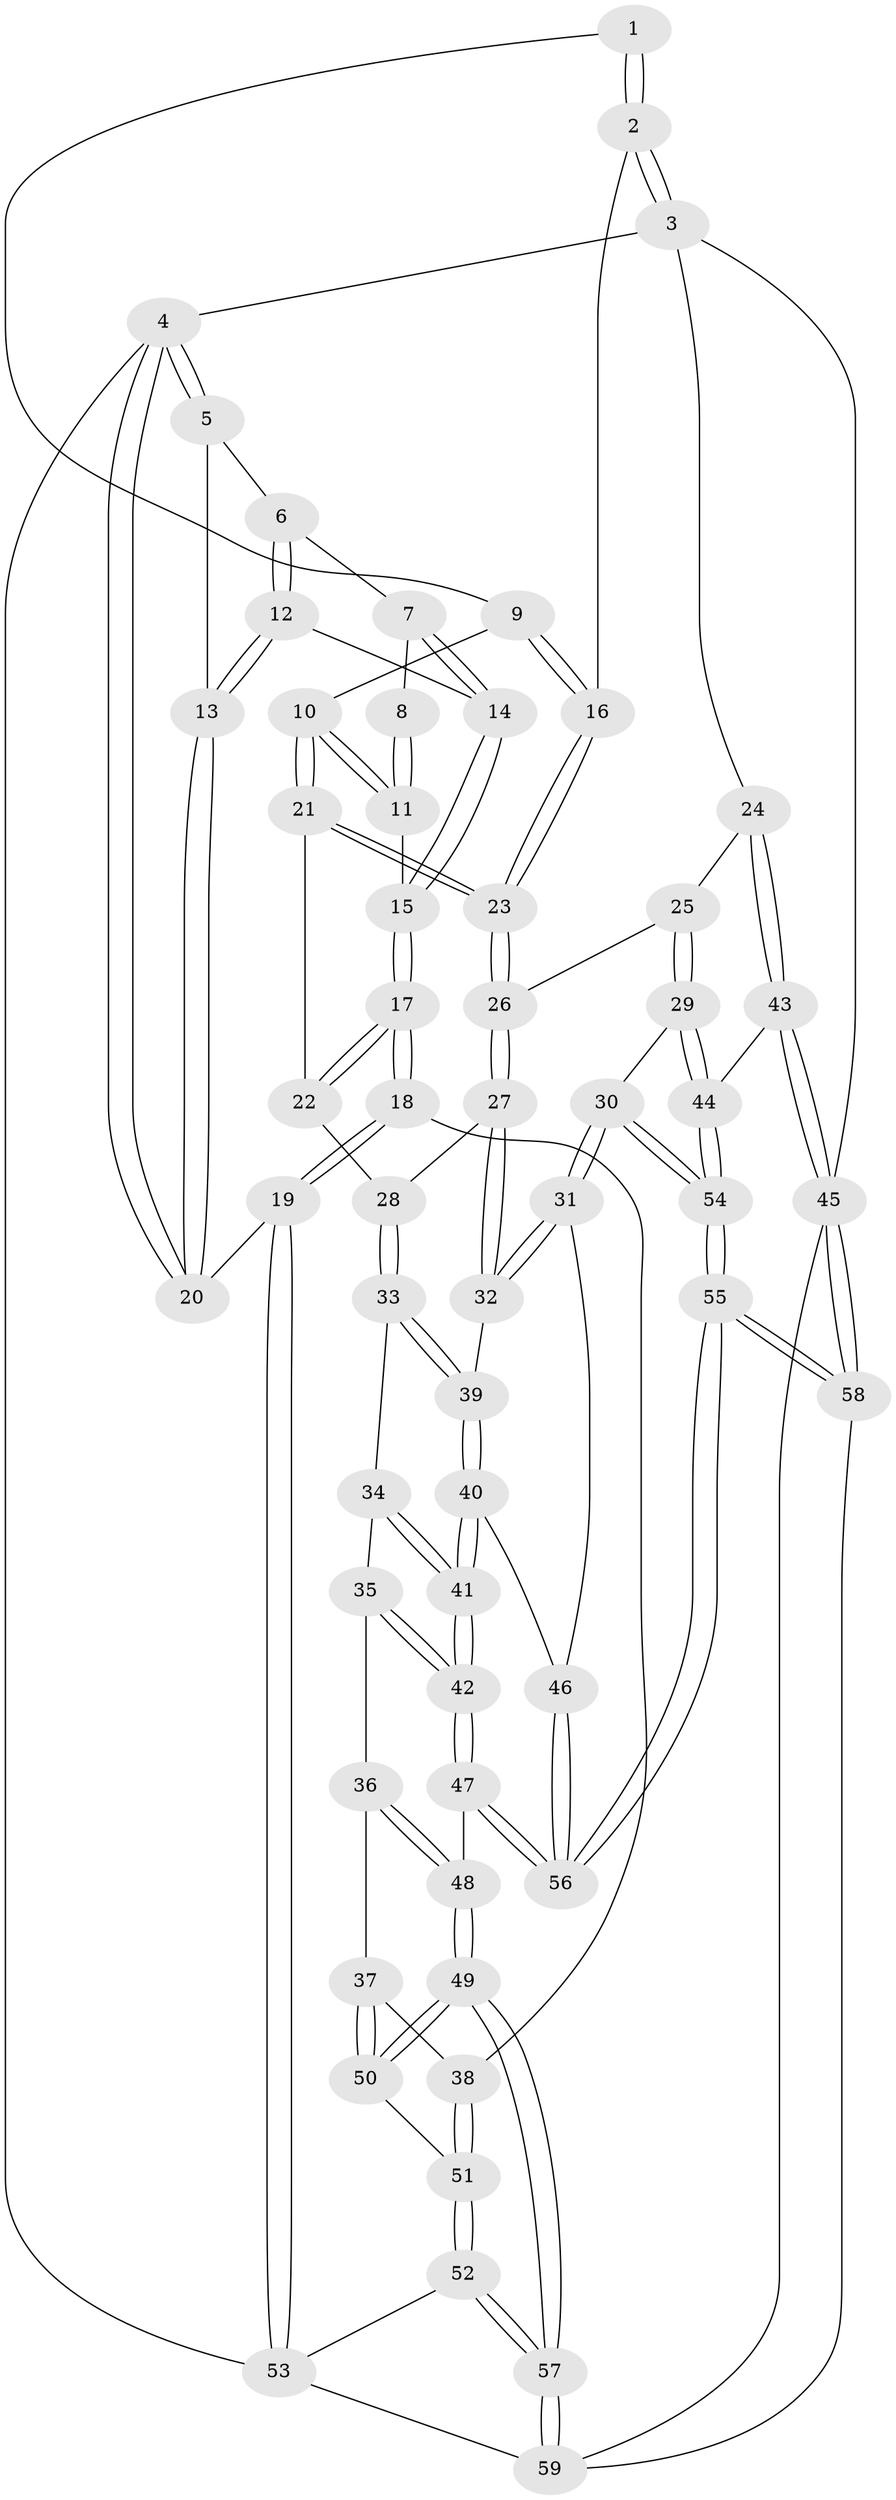 // Generated by graph-tools (version 1.1) at 2025/27/03/09/25 03:27:13]
// undirected, 59 vertices, 144 edges
graph export_dot {
graph [start="1"]
  node [color=gray90,style=filled];
  1 [pos="+0.4339118578452367+0"];
  2 [pos="+1+0"];
  3 [pos="+1+0"];
  4 [pos="+0+0"];
  5 [pos="+0.11352275884012376+0"];
  6 [pos="+0.18028881774862485+0"];
  7 [pos="+0.2219375378179041+0"];
  8 [pos="+0.3225968103267287+0"];
  9 [pos="+0.4896422029826131+0.0771736495589552"];
  10 [pos="+0.4193427281781786+0.14736684291677693"];
  11 [pos="+0.41161771254397517+0.14220394719780083"];
  12 [pos="+0.10201650247222648+0.12652986968669536"];
  13 [pos="+0.04895898280622537+0.16123444390714087"];
  14 [pos="+0.22580445978466474+0.07866973982457967"];
  15 [pos="+0.2738561418176822+0.1383517949506683"];
  16 [pos="+0.8791642337605197+0"];
  17 [pos="+0.15059360751957174+0.3773812954118798"];
  18 [pos="+0.12332064960243083+0.4009082888519207"];
  19 [pos="+0+0.36377501057328265"];
  20 [pos="+0+0.3449441925188351"];
  21 [pos="+0.43117572136127214+0.17125893546504067"];
  22 [pos="+0.39215904909225024+0.2873224780702022"];
  23 [pos="+0.6387530294268379+0.24098631328898082"];
  24 [pos="+1+0.3252470563351711"];
  25 [pos="+0.7573404388369215+0.3786243464495537"];
  26 [pos="+0.6427641507688284+0.33605639717341956"];
  27 [pos="+0.6202046380522332+0.3635023179583606"];
  28 [pos="+0.4873660233507041+0.41328488062782315"];
  29 [pos="+0.785336417808108+0.5709652666026096"];
  30 [pos="+0.7078682298307234+0.5888366837285786"];
  31 [pos="+0.687803871887199+0.5767743623158071"];
  32 [pos="+0.6520834040734058+0.5357943841452089"];
  33 [pos="+0.4804911205126545+0.4248149336102434"];
  34 [pos="+0.4476504427136441+0.4471821716581904"];
  35 [pos="+0.3881164423252597+0.4801125787227648"];
  36 [pos="+0.23852968903773425+0.476759792515904"];
  37 [pos="+0.2267099359688275+0.4726298578221971"];
  38 [pos="+0.1430638313290352+0.4213623878968469"];
  39 [pos="+0.5376976190754782+0.5539153231890538"];
  40 [pos="+0.5134213700108649+0.6082709384692878"];
  41 [pos="+0.487358864157765+0.6306066736407541"];
  42 [pos="+0.44505477740980687+0.6757126316172576"];
  43 [pos="+1+0.6263614302675362"];
  44 [pos="+1+0.6319488242203284"];
  45 [pos="+1+1"];
  46 [pos="+0.5898757768555174+0.6248434256418859"];
  47 [pos="+0.4244507461828388+0.731450374089233"];
  48 [pos="+0.40902618560399184+0.73276610387972"];
  49 [pos="+0.3274501875546643+0.7666360111904015"];
  50 [pos="+0.24771346711858921+0.644906744773791"];
  51 [pos="+0.15563132537813928+0.6748648717394652"];
  52 [pos="+0.12669320011972193+0.8169667937908224"];
  53 [pos="+0+0.7125027860570239"];
  54 [pos="+0.6363001561173429+0.8865754485611845"];
  55 [pos="+0.6333099018059153+0.8905300983826949"];
  56 [pos="+0.6096266528814672+0.8691507509293425"];
  57 [pos="+0.1936994063864342+0.8681234427560487"];
  58 [pos="+0.6570615008291362+1"];
  59 [pos="+0.2317243390169968+1"];
  1 -- 2;
  1 -- 2;
  1 -- 9;
  2 -- 3;
  2 -- 3;
  2 -- 16;
  3 -- 4;
  3 -- 24;
  3 -- 45;
  4 -- 5;
  4 -- 5;
  4 -- 20;
  4 -- 20;
  4 -- 53;
  5 -- 6;
  5 -- 13;
  6 -- 7;
  6 -- 12;
  6 -- 12;
  7 -- 8;
  7 -- 14;
  7 -- 14;
  8 -- 11;
  8 -- 11;
  9 -- 10;
  9 -- 16;
  9 -- 16;
  10 -- 11;
  10 -- 11;
  10 -- 21;
  10 -- 21;
  11 -- 15;
  12 -- 13;
  12 -- 13;
  12 -- 14;
  13 -- 20;
  13 -- 20;
  14 -- 15;
  14 -- 15;
  15 -- 17;
  15 -- 17;
  16 -- 23;
  16 -- 23;
  17 -- 18;
  17 -- 18;
  17 -- 22;
  17 -- 22;
  18 -- 19;
  18 -- 19;
  18 -- 38;
  19 -- 20;
  19 -- 53;
  19 -- 53;
  21 -- 22;
  21 -- 23;
  21 -- 23;
  22 -- 28;
  23 -- 26;
  23 -- 26;
  24 -- 25;
  24 -- 43;
  24 -- 43;
  25 -- 26;
  25 -- 29;
  25 -- 29;
  26 -- 27;
  26 -- 27;
  27 -- 28;
  27 -- 32;
  27 -- 32;
  28 -- 33;
  28 -- 33;
  29 -- 30;
  29 -- 44;
  29 -- 44;
  30 -- 31;
  30 -- 31;
  30 -- 54;
  30 -- 54;
  31 -- 32;
  31 -- 32;
  31 -- 46;
  32 -- 39;
  33 -- 34;
  33 -- 39;
  33 -- 39;
  34 -- 35;
  34 -- 41;
  34 -- 41;
  35 -- 36;
  35 -- 42;
  35 -- 42;
  36 -- 37;
  36 -- 48;
  36 -- 48;
  37 -- 38;
  37 -- 50;
  37 -- 50;
  38 -- 51;
  38 -- 51;
  39 -- 40;
  39 -- 40;
  40 -- 41;
  40 -- 41;
  40 -- 46;
  41 -- 42;
  41 -- 42;
  42 -- 47;
  42 -- 47;
  43 -- 44;
  43 -- 45;
  43 -- 45;
  44 -- 54;
  44 -- 54;
  45 -- 58;
  45 -- 58;
  45 -- 59;
  46 -- 56;
  46 -- 56;
  47 -- 48;
  47 -- 56;
  47 -- 56;
  48 -- 49;
  48 -- 49;
  49 -- 50;
  49 -- 50;
  49 -- 57;
  49 -- 57;
  50 -- 51;
  51 -- 52;
  51 -- 52;
  52 -- 53;
  52 -- 57;
  52 -- 57;
  53 -- 59;
  54 -- 55;
  54 -- 55;
  55 -- 56;
  55 -- 56;
  55 -- 58;
  55 -- 58;
  57 -- 59;
  57 -- 59;
  58 -- 59;
}
